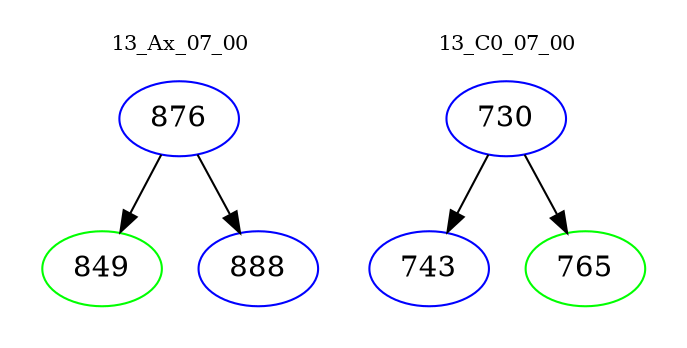 digraph{
subgraph cluster_0 {
color = white
label = "13_Ax_07_00";
fontsize=10;
T0_876 [label="876", color="blue"]
T0_876 -> T0_849 [color="black"]
T0_849 [label="849", color="green"]
T0_876 -> T0_888 [color="black"]
T0_888 [label="888", color="blue"]
}
subgraph cluster_1 {
color = white
label = "13_C0_07_00";
fontsize=10;
T1_730 [label="730", color="blue"]
T1_730 -> T1_743 [color="black"]
T1_743 [label="743", color="blue"]
T1_730 -> T1_765 [color="black"]
T1_765 [label="765", color="green"]
}
}
